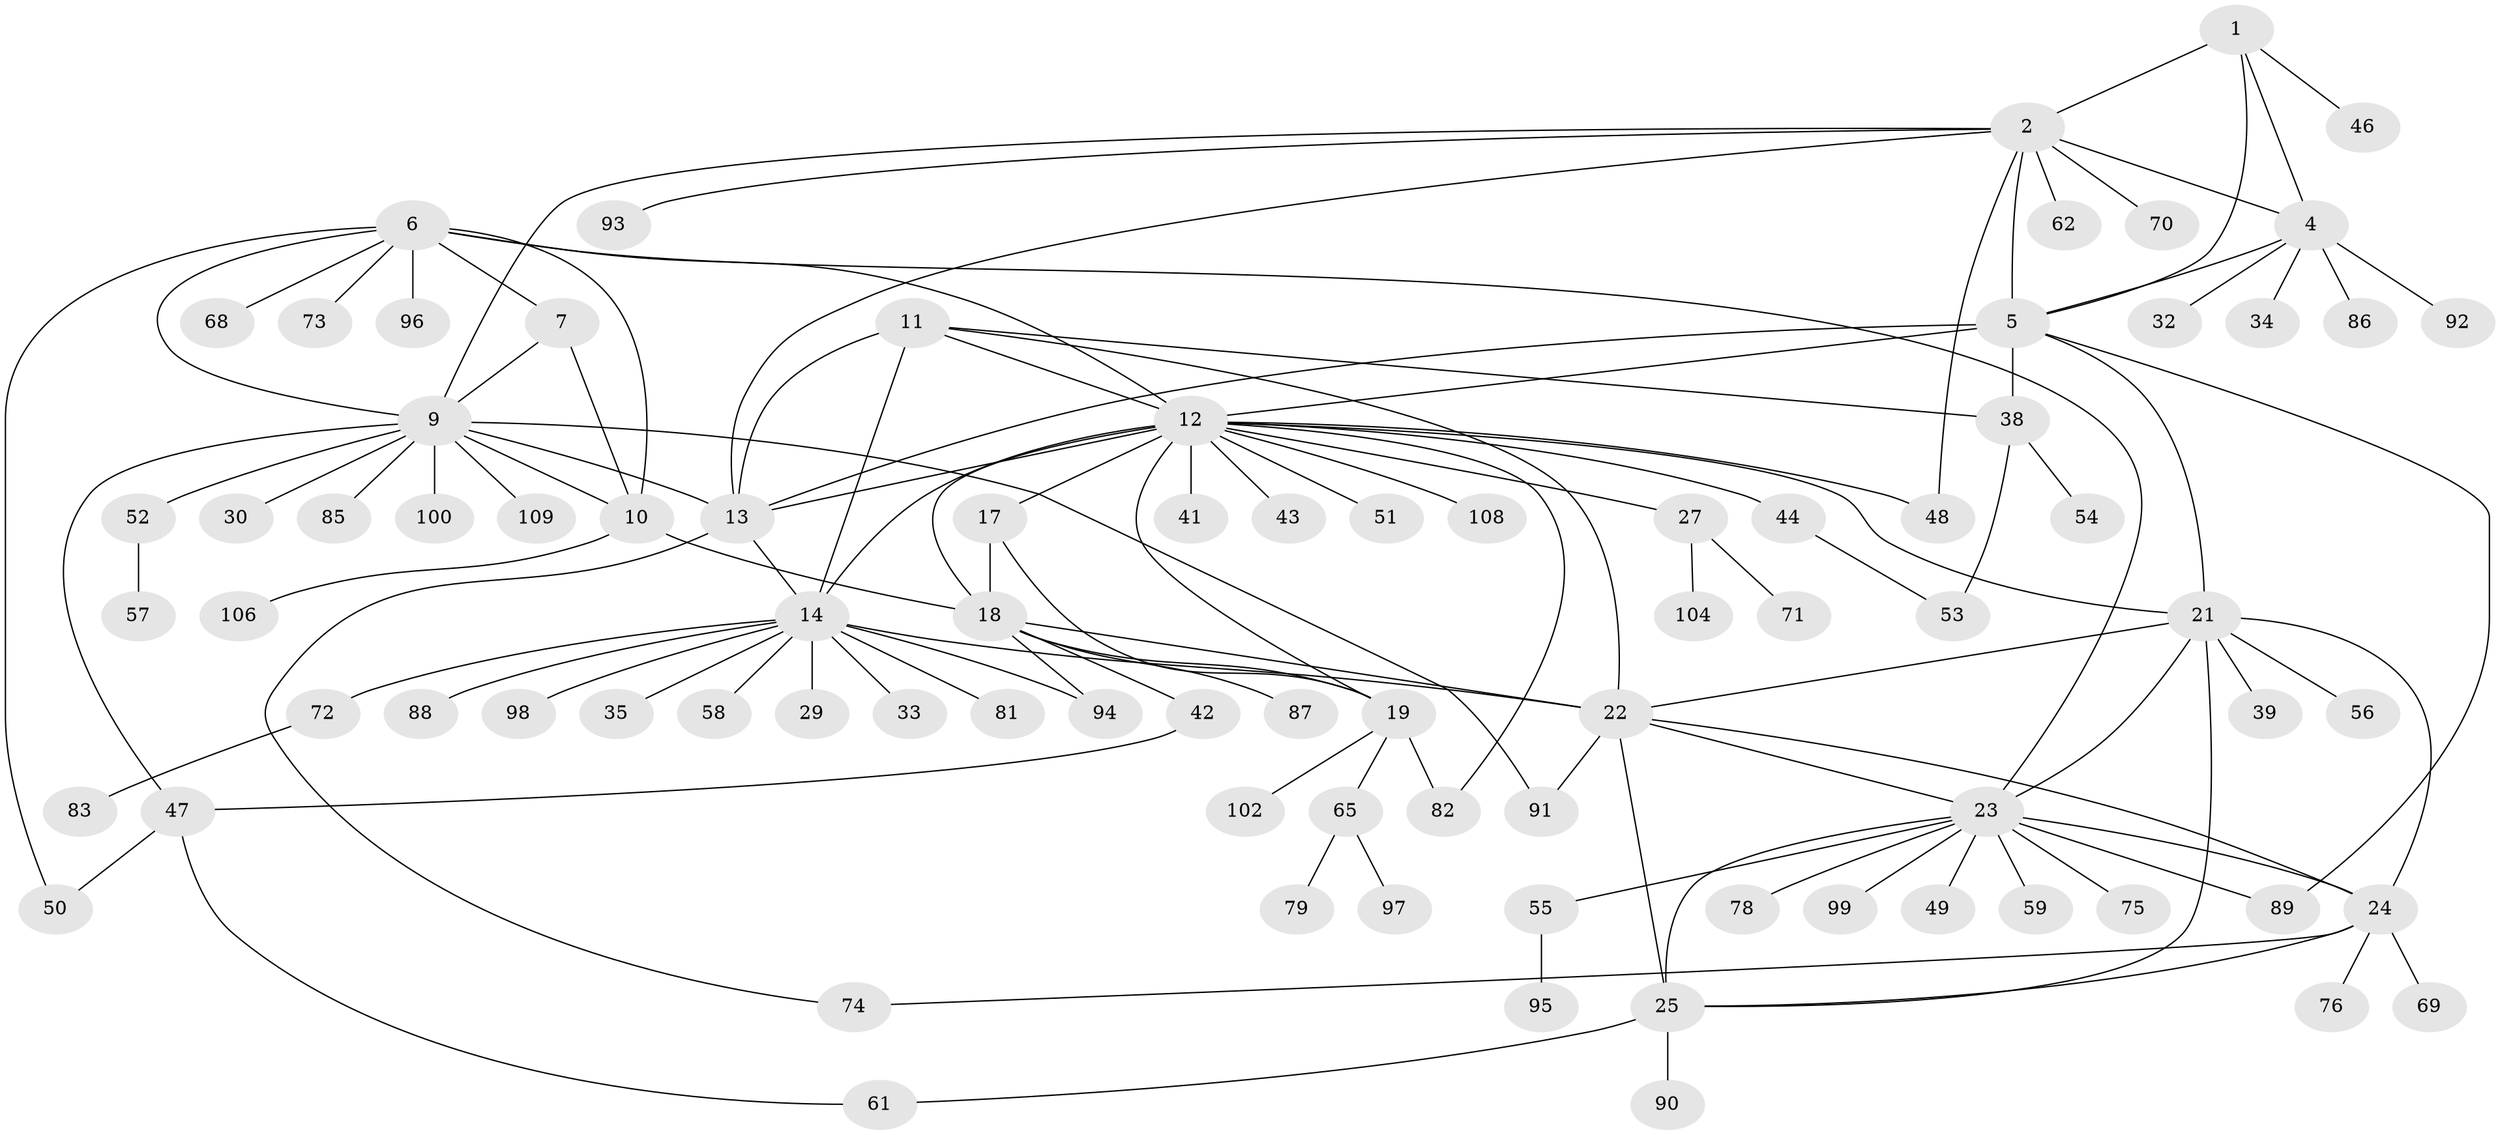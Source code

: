 // Generated by graph-tools (version 1.1) at 2025/52/02/27/25 19:52:22]
// undirected, 85 vertices, 123 edges
graph export_dot {
graph [start="1"]
  node [color=gray90,style=filled];
  1;
  2 [super="+3"];
  4 [super="+77"];
  5 [super="+37"];
  6 [super="+8"];
  7 [super="+36"];
  9 [super="+40"];
  10 [super="+28"];
  11 [super="+66"];
  12 [super="+16"];
  13 [super="+60"];
  14 [super="+15"];
  17;
  18 [super="+20"];
  19 [super="+31"];
  21 [super="+63"];
  22 [super="+45"];
  23 [super="+80"];
  24 [super="+26"];
  25 [super="+64"];
  27 [super="+101"];
  29;
  30;
  32;
  33;
  34;
  35;
  38 [super="+105"];
  39;
  41 [super="+67"];
  42;
  43;
  44;
  46;
  47 [super="+84"];
  48;
  49;
  50;
  51;
  52;
  53;
  54;
  55;
  56;
  57;
  58;
  59;
  61;
  62;
  65;
  68;
  69;
  70;
  71;
  72;
  73;
  74;
  75;
  76;
  78;
  79 [super="+107"];
  81;
  82 [super="+103"];
  83;
  85;
  86;
  87;
  88;
  89;
  90;
  91;
  92;
  93;
  94;
  95;
  96;
  97;
  98;
  99;
  100;
  102;
  104;
  106;
  108;
  109;
  1 -- 2 [weight=2];
  1 -- 4;
  1 -- 5;
  1 -- 46;
  2 -- 4 [weight=2];
  2 -- 5 [weight=2];
  2 -- 48;
  2 -- 62;
  2 -- 93;
  2 -- 70;
  2 -- 9;
  2 -- 13;
  4 -- 5;
  4 -- 32;
  4 -- 34;
  4 -- 86;
  4 -- 92;
  5 -- 13;
  5 -- 21;
  5 -- 38;
  5 -- 89;
  5 -- 12;
  6 -- 7 [weight=2];
  6 -- 9 [weight=2];
  6 -- 10 [weight=2];
  6 -- 12;
  6 -- 23;
  6 -- 68;
  6 -- 73;
  6 -- 96;
  6 -- 50;
  7 -- 9;
  7 -- 10;
  9 -- 10;
  9 -- 30;
  9 -- 47;
  9 -- 85;
  9 -- 100;
  9 -- 109;
  9 -- 91;
  9 -- 52;
  9 -- 13;
  10 -- 18;
  10 -- 106;
  11 -- 12;
  11 -- 13;
  11 -- 14 [weight=2];
  11 -- 22;
  11 -- 38;
  12 -- 13;
  12 -- 14 [weight=2];
  12 -- 41;
  12 -- 48;
  12 -- 82;
  12 -- 43;
  12 -- 44;
  12 -- 108;
  12 -- 17;
  12 -- 18 [weight=2];
  12 -- 19;
  12 -- 51;
  12 -- 27;
  12 -- 21;
  13 -- 14 [weight=2];
  13 -- 74;
  14 -- 72;
  14 -- 94;
  14 -- 98;
  14 -- 33;
  14 -- 35;
  14 -- 81;
  14 -- 88;
  14 -- 58;
  14 -- 29;
  14 -- 22;
  17 -- 18 [weight=2];
  17 -- 19;
  18 -- 19 [weight=2];
  18 -- 42;
  18 -- 87;
  18 -- 22;
  18 -- 94;
  19 -- 65;
  19 -- 82;
  19 -- 102;
  21 -- 22;
  21 -- 23;
  21 -- 24;
  21 -- 25;
  21 -- 39;
  21 -- 56;
  22 -- 23;
  22 -- 24;
  22 -- 25;
  22 -- 91;
  23 -- 24;
  23 -- 25;
  23 -- 49;
  23 -- 55;
  23 -- 59;
  23 -- 75;
  23 -- 78;
  23 -- 89;
  23 -- 99;
  24 -- 25;
  24 -- 69;
  24 -- 74;
  24 -- 76;
  25 -- 61;
  25 -- 90;
  27 -- 71;
  27 -- 104;
  38 -- 54;
  38 -- 53;
  42 -- 47;
  44 -- 53;
  47 -- 50;
  47 -- 61;
  52 -- 57;
  55 -- 95;
  65 -- 79;
  65 -- 97;
  72 -- 83;
}
